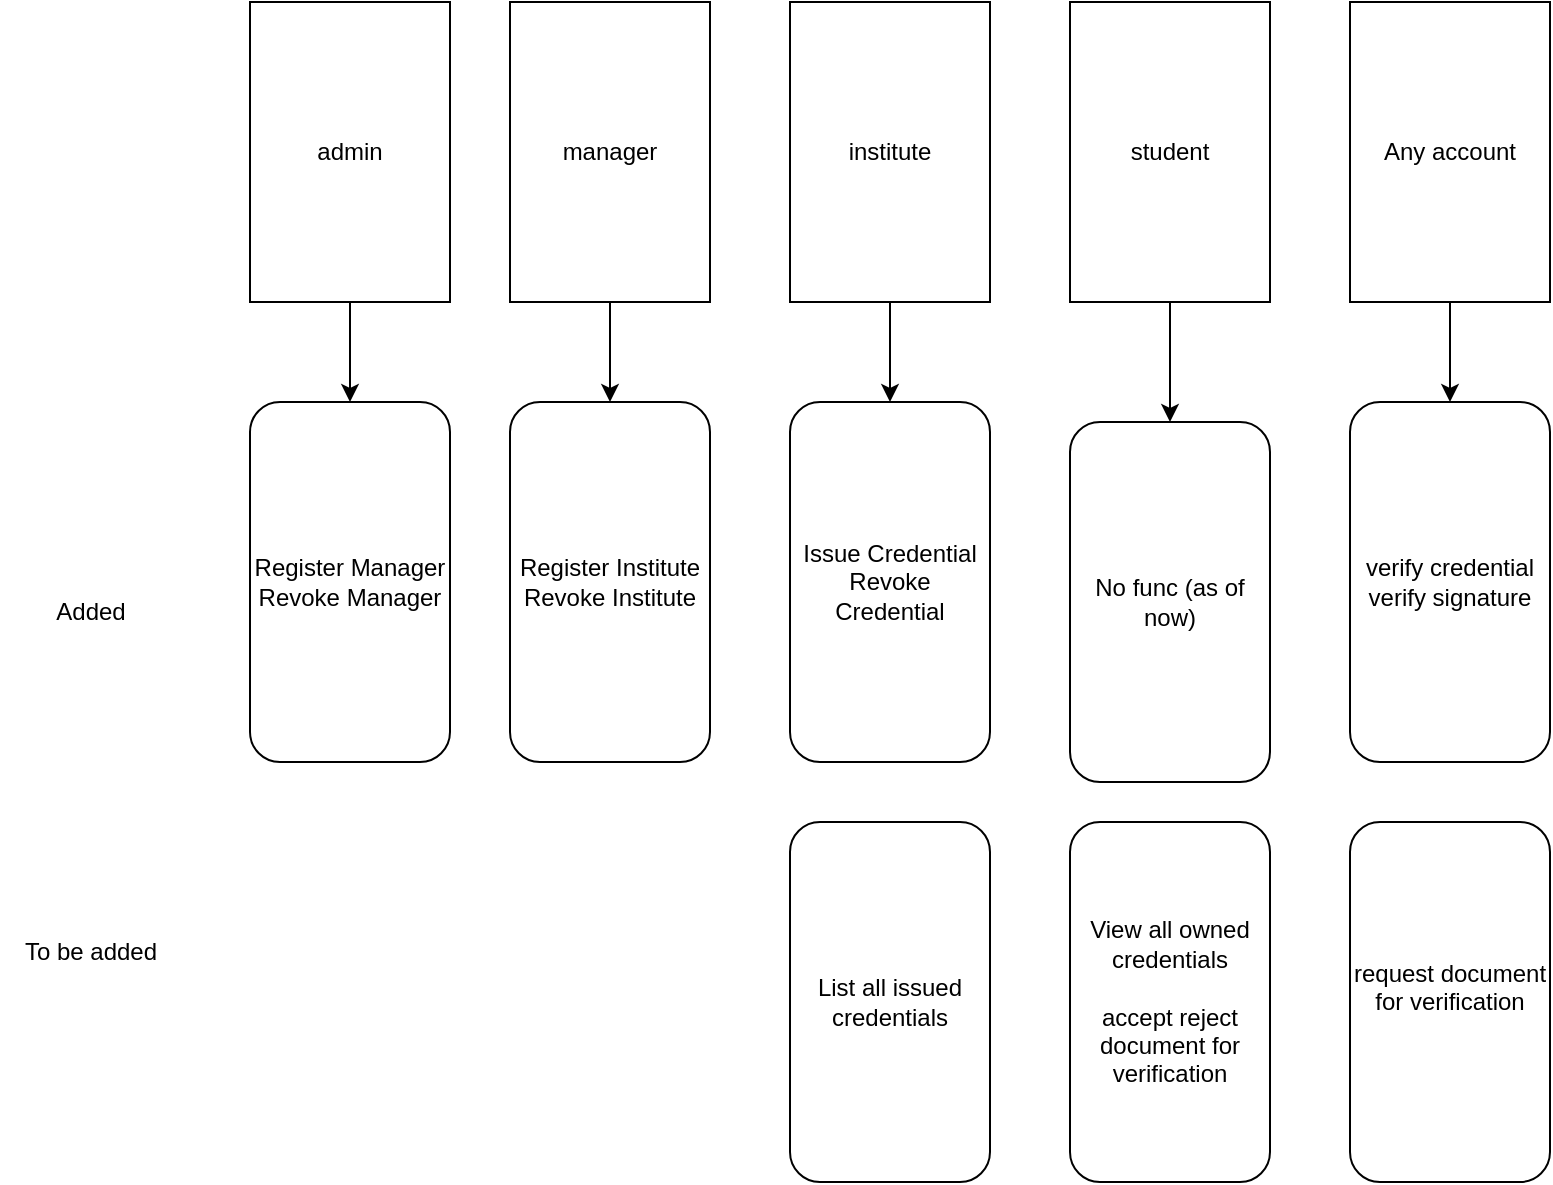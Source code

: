 <mxfile version="25.0.3">
  <diagram name="Page-1" id="zQXNZp2tmuphY5DggkCo">
    <mxGraphModel dx="1450" dy="605" grid="1" gridSize="10" guides="1" tooltips="1" connect="1" arrows="1" fold="1" page="0" pageScale="1" pageWidth="850" pageHeight="1100" math="0" shadow="0">
      <root>
        <mxCell id="0" />
        <mxCell id="1" parent="0" />
        <mxCell id="WLIiq2369XjiNaMM-h_b-1" value="admin" style="rounded=0;whiteSpace=wrap;html=1;" parent="1" vertex="1">
          <mxGeometry x="30" y="20" width="100" height="150" as="geometry" />
        </mxCell>
        <mxCell id="4tUpPxw_oyzGbzYG_W01-3" style="edgeStyle=orthogonalEdgeStyle;rounded=0;orthogonalLoop=1;jettySize=auto;html=1;exitX=0.5;exitY=1;exitDx=0;exitDy=0;entryX=0.5;entryY=0;entryDx=0;entryDy=0;" parent="1" source="WLIiq2369XjiNaMM-h_b-2" target="WLIiq2369XjiNaMM-h_b-7" edge="1">
          <mxGeometry relative="1" as="geometry" />
        </mxCell>
        <mxCell id="WLIiq2369XjiNaMM-h_b-2" value="manager" style="rounded=0;whiteSpace=wrap;html=1;" parent="1" vertex="1">
          <mxGeometry x="160" y="20" width="100" height="150" as="geometry" />
        </mxCell>
        <mxCell id="4tUpPxw_oyzGbzYG_W01-4" style="edgeStyle=orthogonalEdgeStyle;rounded=0;orthogonalLoop=1;jettySize=auto;html=1;exitX=0.5;exitY=1;exitDx=0;exitDy=0;entryX=0.5;entryY=0;entryDx=0;entryDy=0;" parent="1" source="WLIiq2369XjiNaMM-h_b-3" target="WLIiq2369XjiNaMM-h_b-8" edge="1">
          <mxGeometry relative="1" as="geometry" />
        </mxCell>
        <mxCell id="WLIiq2369XjiNaMM-h_b-3" value="institute" style="rounded=0;whiteSpace=wrap;html=1;" parent="1" vertex="1">
          <mxGeometry x="300" y="20" width="100" height="150" as="geometry" />
        </mxCell>
        <mxCell id="4tUpPxw_oyzGbzYG_W01-5" style="edgeStyle=orthogonalEdgeStyle;rounded=0;orthogonalLoop=1;jettySize=auto;html=1;exitX=0.5;exitY=1;exitDx=0;exitDy=0;entryX=0.5;entryY=0;entryDx=0;entryDy=0;" parent="1" source="WLIiq2369XjiNaMM-h_b-4" target="WLIiq2369XjiNaMM-h_b-9" edge="1">
          <mxGeometry relative="1" as="geometry" />
        </mxCell>
        <mxCell id="WLIiq2369XjiNaMM-h_b-4" value="student" style="rounded=0;whiteSpace=wrap;html=1;" parent="1" vertex="1">
          <mxGeometry x="440" y="20" width="100" height="150" as="geometry" />
        </mxCell>
        <mxCell id="WLIiq2369XjiNaMM-h_b-5" value="&lt;div&gt;Register Manager&lt;/div&gt;&lt;div&gt;Revoke Manager&lt;br&gt;&lt;/div&gt;" style="rounded=1;whiteSpace=wrap;html=1;" parent="1" vertex="1">
          <mxGeometry x="30" y="220" width="100" height="180" as="geometry" />
        </mxCell>
        <mxCell id="WLIiq2369XjiNaMM-h_b-7" value="&lt;div&gt;Register Institute&lt;/div&gt;&lt;div&gt;Revoke Institute&lt;br&gt;&lt;/div&gt;" style="rounded=1;whiteSpace=wrap;html=1;" parent="1" vertex="1">
          <mxGeometry x="160" y="220" width="100" height="180" as="geometry" />
        </mxCell>
        <mxCell id="WLIiq2369XjiNaMM-h_b-8" value="&lt;div&gt;Issue Credential&lt;/div&gt;&lt;div&gt;Revoke Credential&lt;br&gt;&lt;/div&gt;" style="rounded=1;whiteSpace=wrap;html=1;" parent="1" vertex="1">
          <mxGeometry x="300" y="220" width="100" height="180" as="geometry" />
        </mxCell>
        <mxCell id="WLIiq2369XjiNaMM-h_b-9" value="No func (as of now)" style="rounded=1;whiteSpace=wrap;html=1;" parent="1" vertex="1">
          <mxGeometry x="440" y="230" width="100" height="180" as="geometry" />
        </mxCell>
        <mxCell id="4tUpPxw_oyzGbzYG_W01-10" style="edgeStyle=orthogonalEdgeStyle;rounded=0;orthogonalLoop=1;jettySize=auto;html=1;exitX=0.5;exitY=1;exitDx=0;exitDy=0;entryX=0.5;entryY=0;entryDx=0;entryDy=0;" parent="1" source="WLIiq2369XjiNaMM-h_b-11" target="WLIiq2369XjiNaMM-h_b-12" edge="1">
          <mxGeometry relative="1" as="geometry" />
        </mxCell>
        <mxCell id="WLIiq2369XjiNaMM-h_b-11" value="Any account" style="rounded=0;whiteSpace=wrap;html=1;" parent="1" vertex="1">
          <mxGeometry x="580" y="20" width="100" height="150" as="geometry" />
        </mxCell>
        <mxCell id="WLIiq2369XjiNaMM-h_b-12" value="&lt;div&gt;verify credential&lt;/div&gt;&lt;div&gt;verify signature&lt;br&gt;&lt;/div&gt;" style="rounded=1;whiteSpace=wrap;html=1;" parent="1" vertex="1">
          <mxGeometry x="580" y="220" width="100" height="180" as="geometry" />
        </mxCell>
        <mxCell id="WLIiq2369XjiNaMM-h_b-14" value="List all issued credentials" style="rounded=1;whiteSpace=wrap;html=1;" parent="1" vertex="1">
          <mxGeometry x="300" y="430" width="100" height="180" as="geometry" />
        </mxCell>
        <mxCell id="WLIiq2369XjiNaMM-h_b-15" value="&lt;div&gt;View all owned credentials&lt;/div&gt;&lt;div&gt;&lt;br&gt;&lt;/div&gt;&lt;div&gt;accept reject document for verification&lt;br&gt;&lt;/div&gt;" style="rounded=1;whiteSpace=wrap;html=1;" parent="1" vertex="1">
          <mxGeometry x="440" y="430" width="100" height="180" as="geometry" />
        </mxCell>
        <mxCell id="WLIiq2369XjiNaMM-h_b-18" value="&lt;div&gt;request document for verification&lt;/div&gt;&lt;div&gt;&lt;br&gt;&lt;/div&gt;" style="rounded=1;whiteSpace=wrap;html=1;" parent="1" vertex="1">
          <mxGeometry x="580" y="430" width="100" height="180" as="geometry" />
        </mxCell>
        <mxCell id="WLIiq2369XjiNaMM-h_b-19" value="Added" style="text;html=1;align=center;verticalAlign=middle;resizable=0;points=[];autosize=1;strokeColor=none;fillColor=none;" parent="1" vertex="1">
          <mxGeometry x="-80" y="310" width="60" height="30" as="geometry" />
        </mxCell>
        <mxCell id="WLIiq2369XjiNaMM-h_b-20" value="To be added" style="text;html=1;align=center;verticalAlign=middle;resizable=0;points=[];autosize=1;strokeColor=none;fillColor=none;" parent="1" vertex="1">
          <mxGeometry x="-95" y="480" width="90" height="30" as="geometry" />
        </mxCell>
        <mxCell id="4tUpPxw_oyzGbzYG_W01-1" value="" style="endArrow=classic;html=1;rounded=0;exitX=0.5;exitY=1;exitDx=0;exitDy=0;entryX=0.5;entryY=0;entryDx=0;entryDy=0;" parent="1" source="WLIiq2369XjiNaMM-h_b-1" target="WLIiq2369XjiNaMM-h_b-5" edge="1">
          <mxGeometry width="50" height="50" relative="1" as="geometry">
            <mxPoint x="270" y="340" as="sourcePoint" />
            <mxPoint x="320" y="290" as="targetPoint" />
          </mxGeometry>
        </mxCell>
      </root>
    </mxGraphModel>
  </diagram>
</mxfile>
